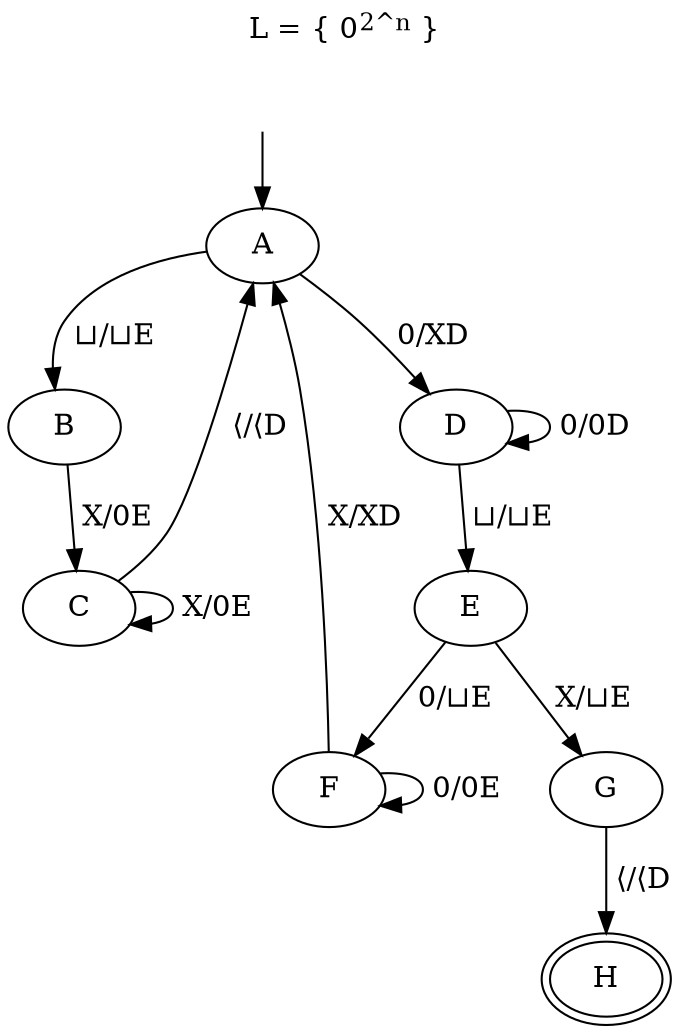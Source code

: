 digraph "MT" {
  label = <L = { 0<sup>2^n</sup> }>
  labelloc = "t"
  _nil [style="invis"]
  _nil -> "A" [label=""]
  "A" -> "B" [label=" ⊔/⊔E "]
  "A" -> "D" [label=" 0/XD "]
  "B" -> "C" [label=" X/0E "]
  "C" -> "C" [label=" X/0E "]
  "C" -> "A" [label=" ⟨/⟨D "]
  "D" -> "D" [label=" 0/0D "]
  "D" -> "E" [label=" ⊔/⊔E "]
  "E" -> "F" [label=" 0/⊔E "]
  "E" -> "G" [label=" X/⊔E "]
  "F" -> "F" [label=" 0/0E "]
  "F" -> "A" [label=" X/XD "]
  "G" -> "H" [label=" ⟨/⟨D "]
  "H" [peripheries=2]
}
